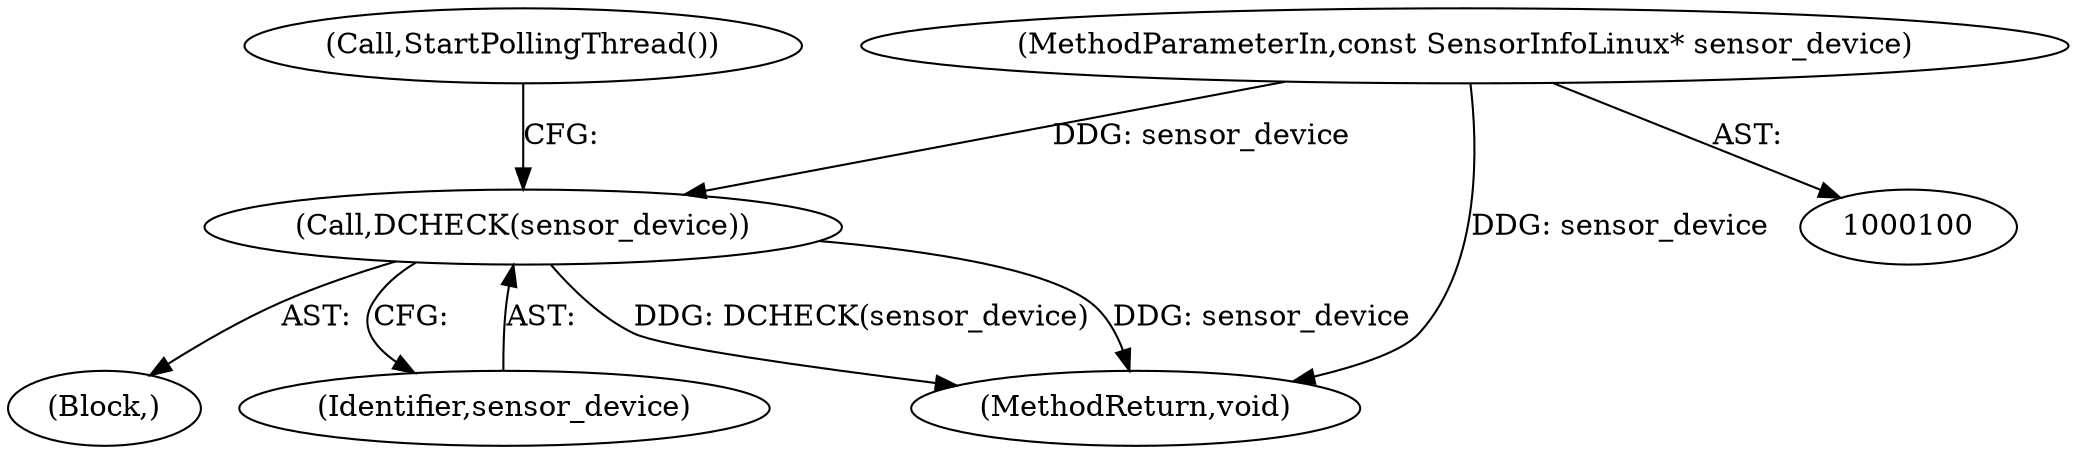 digraph "0_Chrome_c0c8978849ac57e4ecd613ddc8ff7852a2054734_26@pointer" {
"1000108" [label="(Call,DCHECK(sensor_device))"];
"1000104" [label="(MethodParameterIn,const SensorInfoLinux* sensor_device)"];
"1000105" [label="(Block,)"];
"1000112" [label="(Call,StartPollingThread())"];
"1000109" [label="(Identifier,sensor_device)"];
"1000104" [label="(MethodParameterIn,const SensorInfoLinux* sensor_device)"];
"1000124" [label="(MethodReturn,void)"];
"1000108" [label="(Call,DCHECK(sensor_device))"];
"1000108" -> "1000105"  [label="AST: "];
"1000108" -> "1000109"  [label="CFG: "];
"1000109" -> "1000108"  [label="AST: "];
"1000112" -> "1000108"  [label="CFG: "];
"1000108" -> "1000124"  [label="DDG: DCHECK(sensor_device)"];
"1000108" -> "1000124"  [label="DDG: sensor_device"];
"1000104" -> "1000108"  [label="DDG: sensor_device"];
"1000104" -> "1000100"  [label="AST: "];
"1000104" -> "1000124"  [label="DDG: sensor_device"];
}
